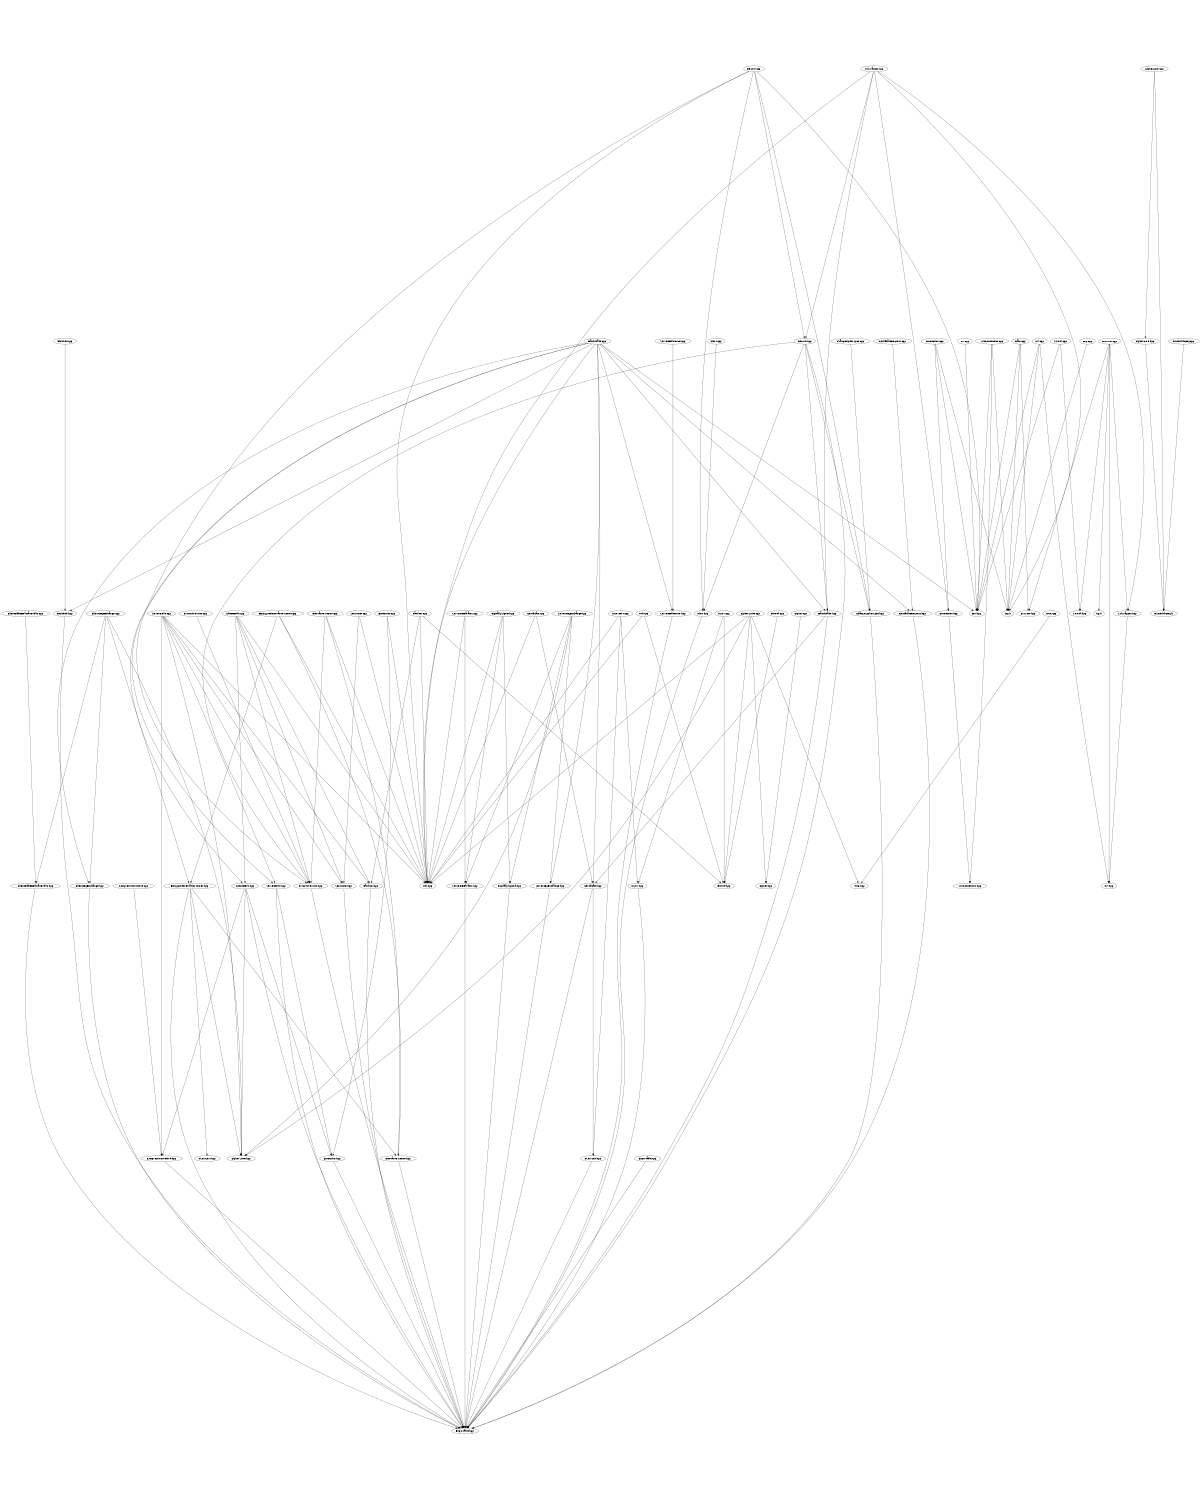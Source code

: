 digraph "source tree" {
    overlap=scale;
    size="8,10";
    ratio="fill";
    fontsize="16";
    fontname="Helvetica";
	clusterrank="local";
	"ClientKeyExchange.hpp" -> "Exportable.hpp"
	"Browser.cpp" -> "log.h"
	"Random.cpp" -> "BitUtil.hpp"
	"Extension.cpp" -> "Extension.hpp"
	"Record.cpp" -> "ProcotolVersion.hpp"
	"main.cpp" -> "Browser.hpp"
	"ServerHelloDone.hpp" -> "Exportable.hpp"
	"ClientHello.hpp" -> "CompressionMethod.hpp"
	"SubConnection.cpp" -> "Log.h"
	"SessionID.cpp" -> "SessionID.hpp"
	"BitUtil.cpp" -> "BitUtil.hpp"
	"PreMasterSecret.hpp" -> "Exportable.hpp"
	"ServerHello.cpp" -> "CompressionMethod.hpp"
	"CipherCore.cpp" -> "CipherCore.hpp"
	"EncryptedPreMasterSecret.hpp" -> "PreMasterSecret.hpp"
	"ClientKeyExchange.cpp" -> "ClientDiffieHellmanPublic.hpp"
	"EncryptedPreMasterSecret.cpp" -> "EncryptedPreMasterSecret.hpp"
	"ServerKeyExchange.cpp" -> "ServerDHParams.hpp"
	"CertificateRequest.cpp" -> "CertificateRequest.hpp"
	"SessionID.hpp" -> "Exportable.hpp"
	"Browser.cpp" -> "Browser.hpp"
	"Extension.cpp" -> "Util.hpp"
	"ClientHello.cpp" -> "Util.hpp"
	"ClientHello.cpp" -> "SessionID.hpp"
	"Alert.hpp" -> "Exportable.hpp"
	"CompressionMethod.cpp" -> "CompressionMethod.hpp"
	"SubConnection.cpp" -> "SubConnection.hpp"
	"PreMasterSecret.cpp" -> "ProcotolVersion.hpp"
	"EncryptedPreMasterSecret.hpp" -> "CipherSuite.hpp"
	"SubConnection.cpp" -> "Err.hpp"
	"SslWrapper.cpp" -> "Log.h"
	"ServerKeyExchange.cpp" -> "ServerKeyExchange.hpp"
	"Certificate.cpp" -> "Util.hpp"
	"Browser.cpp" -> "SslWrapper.hpp"
	"Browser.cpp" -> "StrUtil.hpp"
	"Handshake.cpp" -> "Util.hpp"
	"ASN1cert.hpp" -> "Exportable.hpp"
	"CipherSuite.cpp" -> "Cipher.hpp"
	"Random.hpp" -> "Exportable.hpp"
	"ClientKeyExchange.cpp" -> "ClientKeyExchange.hpp"
	"ServerDHParams.cpp" -> "Util.hpp"
	"Record.cpp" -> "Alert.hpp"
	"Finished.cpp" -> "Finished.hpp"
	"Handshake.hpp" -> "Exportable.hpp"
	"Certificate.cpp" -> "Certificate.hpp"
	"ASN1cert.cpp" -> "ASN1.hpp"
	"ServerHello.cpp" -> "SessionID.hpp"
	"Alert.cpp" -> "Alert.hpp"
	"ServerKeyExchange.cpp" -> "CipherSuite.hpp"
	"Finished.hpp" -> "Exportable.hpp"
	"Random.cpp" -> "Random.hpp"
	"SslWrapper.cpp" -> "Util.hpp"
	"Random.cpp" -> "Util.hpp"
	"CipherSuite.cpp" -> "CipherSuite.hpp"
	"PreMasterSecret.cpp" -> "Util.hpp"
	"StrUtil.cpp" -> "Err.hpp"
	"SslWrapper.cpp" -> "Record.hpp"
	"Connection.cpp" -> "Err.hpp"
	"DigitallySigned.hpp" -> "Exportable.hpp"
	"Handshake.cpp" -> "Finished.hpp"
	"ClientKeyExchange.cpp" -> "EncryptedPreMasterSecret.hpp"
	"Handshake.cpp" -> "ServerKeyExchange.hpp"
	"ProcotolVersion.hpp" -> "Exportable.hpp"
	"ASN1cert.cpp" -> "Util.hpp"
	"ClientHello.hpp" -> "Extension.hpp"
	"EncryptedPreMasterSecret.hpp" -> "Exportable.hpp"
	"Record.hpp" -> "ChangeCipherSpec.hpp"
	"ServerHello.cpp" -> "Random.hpp"
	"Browser.cpp" -> "Url.hpp"
	"ClientHello.cpp" -> "ClientHello.hpp"
	"Record.hpp" -> "Handshake.hpp"
	"Url.cpp" -> "Log.h"
	"Handshake.cpp" -> "ClientHello.hpp"
	"ClientHello.hpp" -> "CipherSuite.hpp"
	"Connection.cpp" -> "Log.h"
	"Handshake.cpp" -> "Err.hpp"
	"Record.cpp" -> "Util.hpp"
	"DigitallySigned.cpp" -> "Util.hpp"
	"Certificate.hpp" -> "Exportable.hpp"
	"ClientDiffieHellmanPublic.cpp" -> "ClientDiffieHellmanPublic.hpp"
	"CipherSuite.cpp" -> "BitUtil.hpp"
	"Cipher.cpp" -> "Cipher.hpp"
	"ServerHello.hpp" -> "Extension.hpp"
	"EncryptedPreMasterSecret.hpp" -> "ASN1Cert.hpp"
	"CipherSuite.cpp" -> "MAC.hpp"
	"EncryptedPreMasterSecret.cpp" -> "Util.hpp"
	"CipherCore.cpp" -> "RSAPublicKey.h"
	"CertificateRequest.hpp" -> "Exportable.hpp"
	"ServerHelloDone.cpp" -> "ServerHelloDone.hpp"
	"Handshake.cpp" -> "Handshake.hpp"
	"ServerDHParams.hpp" -> "Exportable.hpp"
	"ClientHello.hpp" -> "Exportable.hpp"
	"ChangeCipherSpec.hpp" -> "Exportable.hpp"
	"MAC.cpp" -> "MAC.hpp"
	"Util.cpp" -> "Util.hpp"
	"DigitallySigned.cpp" -> "DigitallySigned.hpp"
	"Record.hpp" -> "ProcotolVersion.hpp"
	"StrUtil.cpp" -> "StrUtil.hpp"
	"RSAPublicKey.cpp" -> "RSAPublicKey.h"
	"Handshake.cpp" -> "Certificate.hpp"
	"ASN1.hpp" -> "Exportable.hpp"
	"Log.cpp" -> "Log.h"
	"Record.hpp" -> "Alert.hpp"
	"Extension.hpp" -> "Exportable.hpp"
	"Connection.cpp" -> "Connection.hpp"
	"ClientHello.cpp" -> "ProcotolVersion.hpp"
	"EncryptedPreMasterSecret.cpp" -> "PreMasterSecret.hpp"
	"SslWrapper.cpp" -> "SslWrapper.hpp"
	"Err.cpp" -> "Err.hpp"
	"ServerHello.cpp" -> "ProcotolVersion.hpp"
	"Record.cpp" -> "ChangeCipherSpec.hpp"
	"ClientDiffieHellmanPublic.hpp" -> "Exportable.hpp"
	"CipherSuite.cpp" -> "Util.hpp"
	"main.cpp" -> "Log.h"
	"Connection.hpp" -> "SubConnection.hpp"
	"ServerKeyExchange.hpp" -> "Exportable.hpp"
	"PreMasterSecret.cpp" -> "PreMasterSecret.hpp"
	"SslWrapper.cpp" -> "Handshake.hpp"
	"Exportable.cpp" -> "Exportable.hpp"
	"SslWrapper.hpp" -> "Url.hpp"
	"ServerHello.hpp" -> "Exportable.hpp"
	"ServerHello.cpp" -> "ServerHello.hpp"
	"ChangeCipherSpec.cpp" -> "ChangeCipherSpec.hpp"
	"SessionID.cpp" -> "Util.hpp"
	"ASN1.cpp" -> "ASN1.hpp"
	"ClientHello.cpp" -> "Random.hpp"
	"Record.cpp" -> "Record.hpp"
	"Handshake.cpp" -> "ServerHelloDone.hpp"
	"Record.hpp" -> "Exportable.hpp"
	"ServerDHParams.cpp" -> "ServerDHParams.hpp"
	"Handshake.cpp" -> "ServerHello.hpp"
	"CipherCore.hpp" -> "RSAPublicKey.h"
	"Url.cpp" -> "Url.hpp"
	"ServerKeyExchange.cpp" -> "DigitallySigned.hpp"
	"ServerHello.cpp" -> "Util.hpp"
	"Handshake.cpp" -> "CertificateRequest.hpp"
	"Handshake.hpp" -> "Certificate.hpp"
	"ServerHello.cpp" -> "CipherSuite.hpp"
	"SslWrapper.cpp" -> "Connection.hpp"
	"ClientKeyExchange.cpp" -> "CipherSuite.hpp"
	"Util.cpp" -> "BitUtil.hpp"
	"Record.cpp" -> "Err.hpp"
	"Url.cpp" -> "Err.hpp"
	"Handshake.cpp" -> "ClientKeyExchange.hpp"
	"ASN1.cpp" -> "BitUtil.hpp"
	"ProtocolVersion.cpp" -> "ProcotolVersion.hpp"
	"ASN1cert.cpp" -> "ASN1cert.hpp"
	"Certificate.hpp" -> "ASN1cert.hpp"
	"DigitallySigned.cpp" -> "ServerDHParams.hpp"
	"CompressionMethod.hpp" -> "Exportable.hpp"
	"main.cpp" -> "Err.hpp"
}
